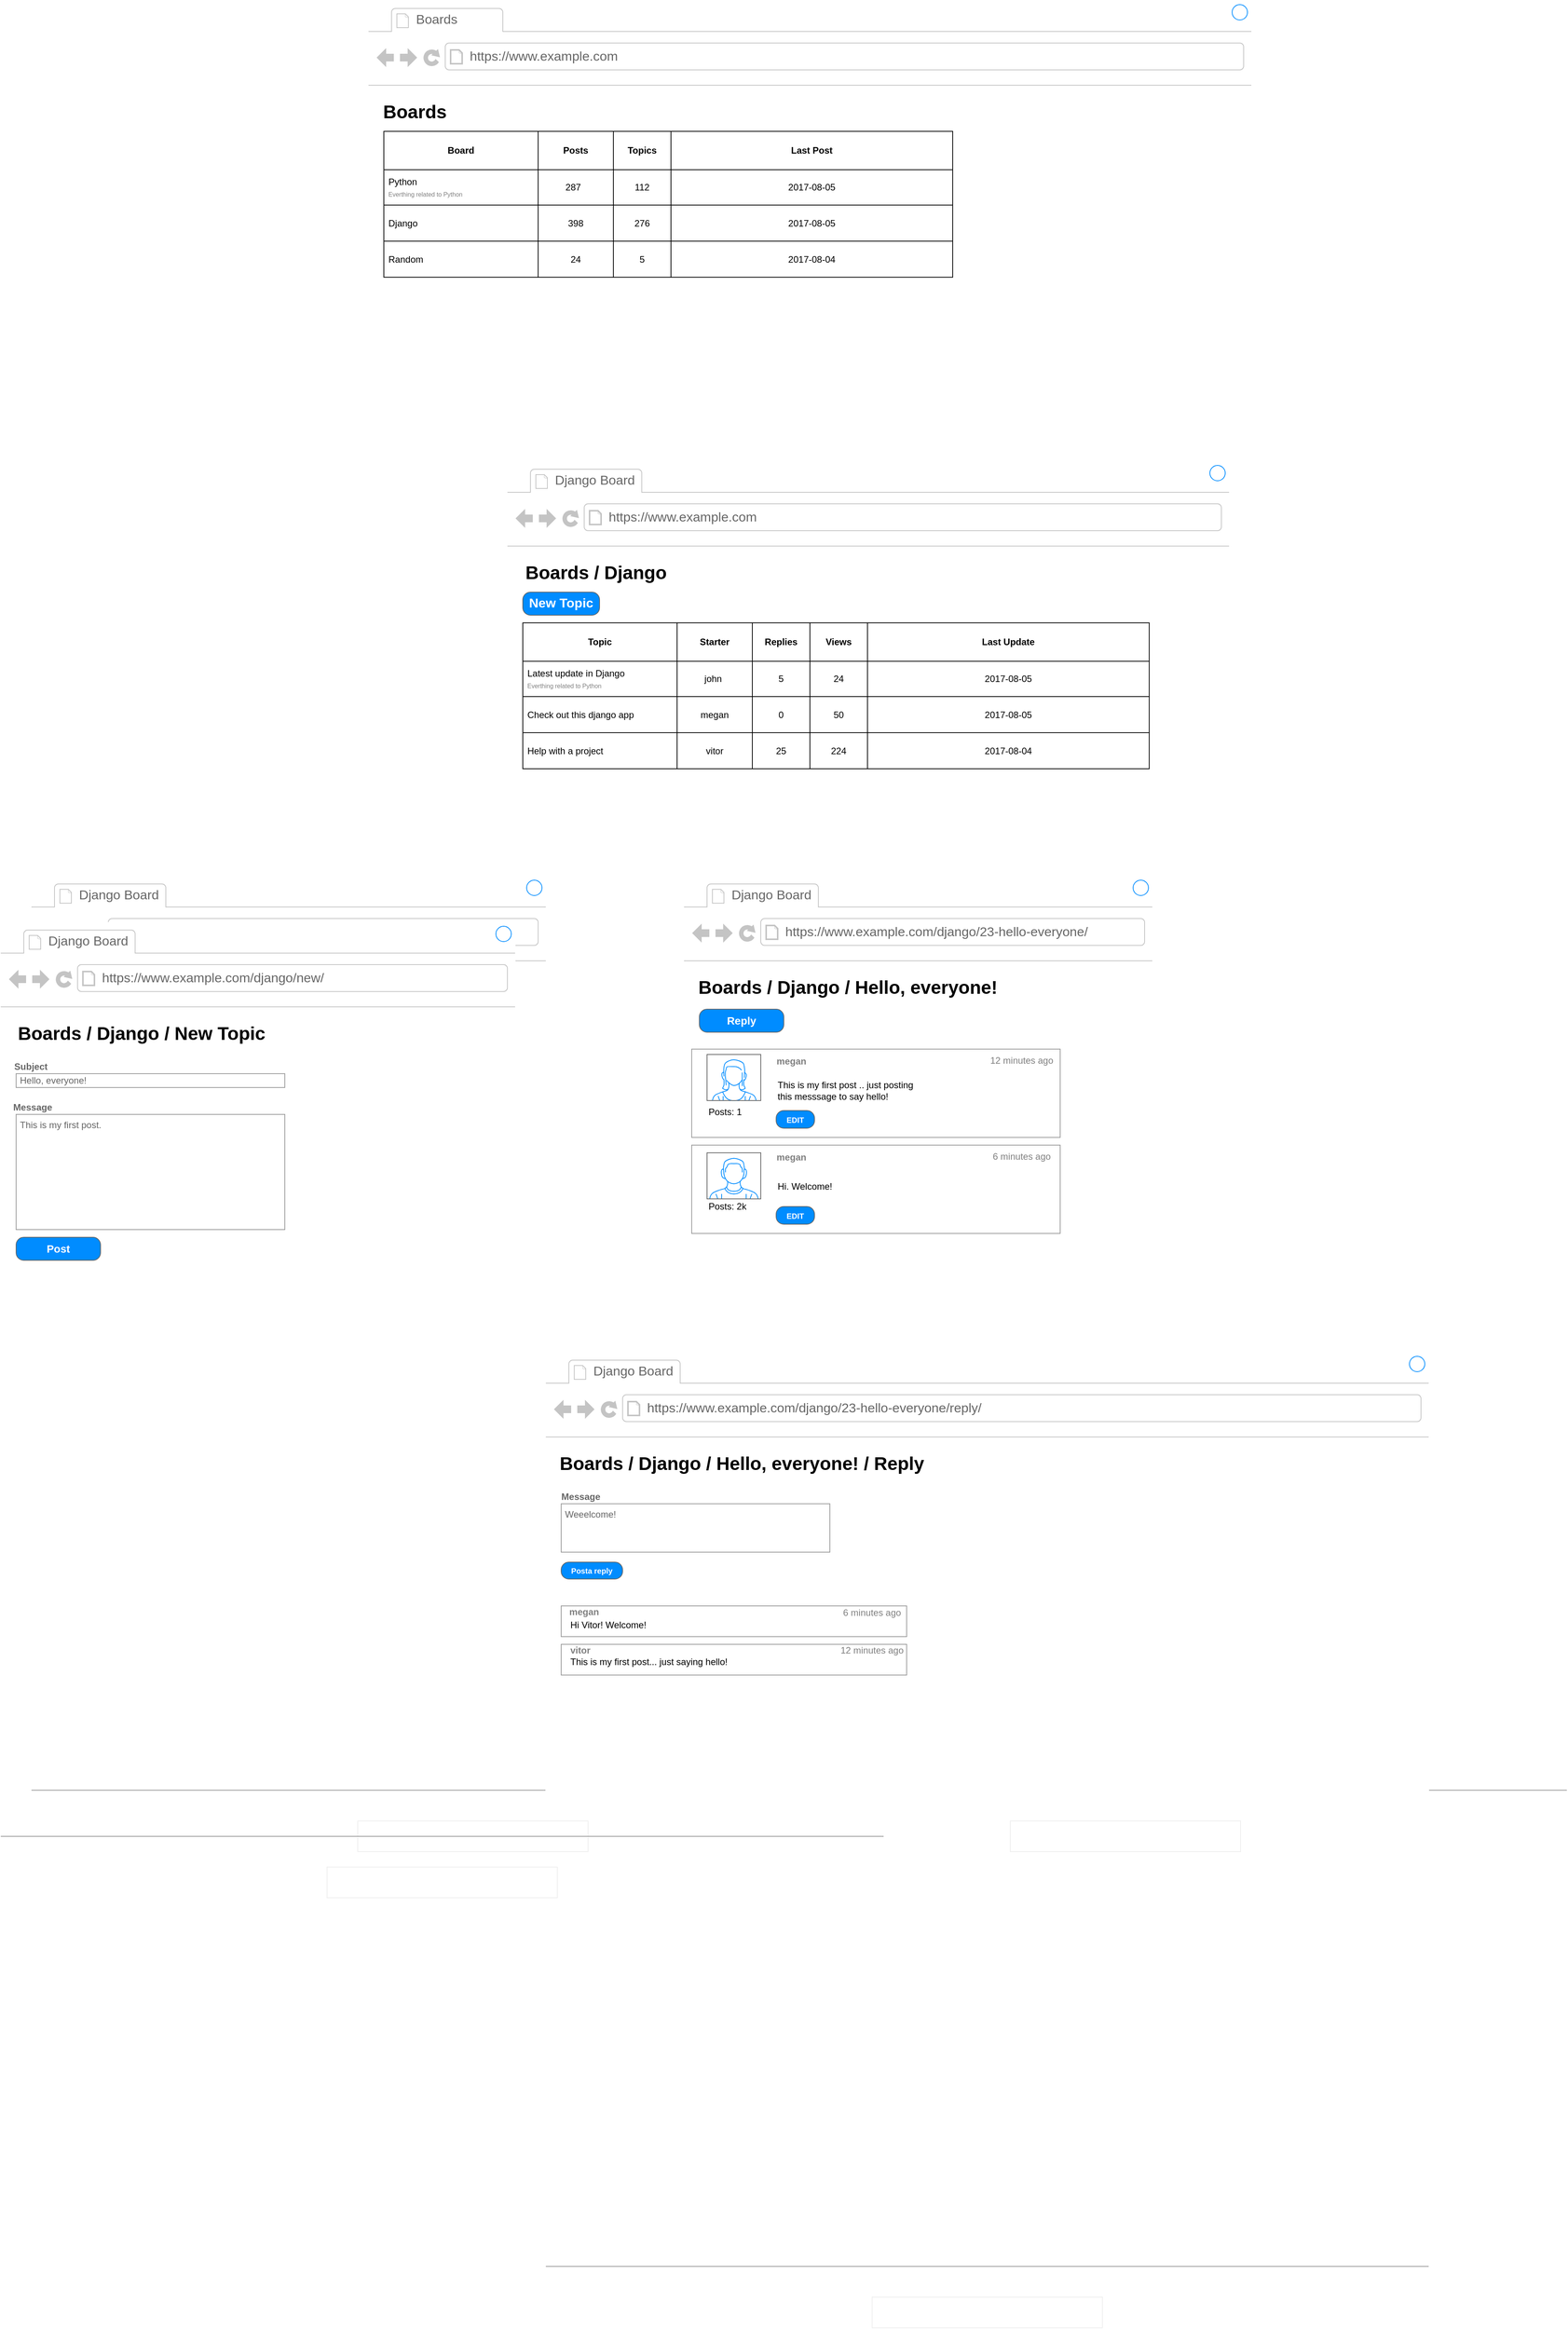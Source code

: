 <mxfile version="22.1.17" type="github">
  <diagram id="piDafpqhtRUU5qUU-vj8" name="Page-1">
    <mxGraphModel dx="1472" dy="533" grid="1" gridSize="10" guides="1" tooltips="1" connect="1" arrows="1" fold="1" page="1" pageScale="1" pageWidth="827" pageHeight="1169" math="0" shadow="0">
      <root>
        <mxCell id="0" />
        <mxCell id="1" parent="0" />
        <mxCell id="8962rQQDY3VNNf6We3Pp-1" value="" style="strokeWidth=1;shadow=0;dashed=0;align=center;html=1;shape=mxgraph.mockup.containers.browserWindow;rSize=0;strokeColor2=#008cff;strokeColor3=#c4c4c4;mainText=,;recursiveResize=0;strokeColor=#FFFFFF;fontColor=#FFFFFF;" parent="1" vertex="1">
          <mxGeometry x="-161" y="820" width="1150" height="490" as="geometry" />
        </mxCell>
        <mxCell id="8962rQQDY3VNNf6We3Pp-2" value="Boards" style="strokeWidth=1;shadow=0;dashed=0;align=center;html=1;shape=mxgraph.mockup.containers.anchor;fontSize=17;fontColor=#666666;align=left;" parent="8962rQQDY3VNNf6We3Pp-1" vertex="1">
          <mxGeometry x="60" y="12" width="110" height="26" as="geometry" />
        </mxCell>
        <mxCell id="8962rQQDY3VNNf6We3Pp-3" value="https://www.example.com" style="strokeWidth=1;shadow=0;dashed=0;align=center;html=1;shape=mxgraph.mockup.containers.anchor;rSize=0;fontSize=17;fontColor=#666666;align=left;" parent="8962rQQDY3VNNf6We3Pp-1" vertex="1">
          <mxGeometry x="130" y="60" width="250" height="26" as="geometry" />
        </mxCell>
        <mxCell id="S-aHRPFoCMXhp_Hrwsch-256" value="" style="edgeStyle=orthogonalEdgeStyle;rounded=0;orthogonalLoop=1;jettySize=auto;html=1;" edge="1" parent="8962rQQDY3VNNf6We3Pp-1" target="8962rQQDY3VNNf6We3Pp-38">
          <mxGeometry relative="1" as="geometry">
            <mxPoint x="900" y="1250" as="sourcePoint" />
          </mxGeometry>
        </mxCell>
        <mxCell id="S-aHRPFoCMXhp_Hrwsch-1" value="Boards" style="text;strokeColor=none;fillColor=none;html=1;fontSize=24;fontStyle=1;verticalAlign=middle;align=center;" vertex="1" parent="8962rQQDY3VNNf6We3Pp-1">
          <mxGeometry x="20" y="140" width="80" height="10" as="geometry" />
        </mxCell>
        <mxCell id="S-aHRPFoCMXhp_Hrwsch-2" value="" style="childLayout=tableLayout;recursiveResize=0;shadow=0;fillColor=default;align=right;strokeColor=default;" vertex="1" parent="8962rQQDY3VNNf6We3Pp-1">
          <mxGeometry x="20" y="170" width="741" height="190" as="geometry" />
        </mxCell>
        <mxCell id="S-aHRPFoCMXhp_Hrwsch-3" value="" style="shape=tableRow;horizontal=0;startSize=0;swimlaneHead=0;swimlaneBody=0;top=0;left=0;bottom=0;right=0;dropTarget=0;collapsible=0;recursiveResize=0;expand=0;fontStyle=0;fillColor=none;strokeColor=inherit;" vertex="1" parent="S-aHRPFoCMXhp_Hrwsch-2">
          <mxGeometry width="741" height="50" as="geometry" />
        </mxCell>
        <mxCell id="S-aHRPFoCMXhp_Hrwsch-4" value="&lt;b&gt;Board&lt;/b&gt;" style="connectable=0;recursiveResize=0;strokeColor=inherit;fillColor=none;align=center;whiteSpace=wrap;html=1;" vertex="1" parent="S-aHRPFoCMXhp_Hrwsch-3">
          <mxGeometry width="201" height="50" as="geometry">
            <mxRectangle width="201" height="50" as="alternateBounds" />
          </mxGeometry>
        </mxCell>
        <mxCell id="S-aHRPFoCMXhp_Hrwsch-5" value="&lt;b&gt;Posts&lt;/b&gt;" style="connectable=0;recursiveResize=0;strokeColor=inherit;fillColor=none;align=center;whiteSpace=wrap;html=1;" vertex="1" parent="S-aHRPFoCMXhp_Hrwsch-3">
          <mxGeometry x="201" width="98" height="50" as="geometry">
            <mxRectangle width="98" height="50" as="alternateBounds" />
          </mxGeometry>
        </mxCell>
        <mxCell id="S-aHRPFoCMXhp_Hrwsch-6" value="Topics" style="connectable=0;recursiveResize=0;strokeColor=inherit;fillColor=none;align=center;whiteSpace=wrap;html=1;fontStyle=1" vertex="1" parent="S-aHRPFoCMXhp_Hrwsch-3">
          <mxGeometry x="299" width="75" height="50" as="geometry">
            <mxRectangle width="75" height="50" as="alternateBounds" />
          </mxGeometry>
        </mxCell>
        <mxCell id="S-aHRPFoCMXhp_Hrwsch-15" value="Last Post" style="connectable=0;recursiveResize=0;strokeColor=inherit;fillColor=none;align=center;whiteSpace=wrap;html=1;fontStyle=1" vertex="1" parent="S-aHRPFoCMXhp_Hrwsch-3">
          <mxGeometry x="374" width="367" height="50" as="geometry">
            <mxRectangle width="367" height="50" as="alternateBounds" />
          </mxGeometry>
        </mxCell>
        <mxCell id="S-aHRPFoCMXhp_Hrwsch-7" style="shape=tableRow;horizontal=0;startSize=0;swimlaneHead=0;swimlaneBody=0;top=0;left=0;bottom=0;right=0;dropTarget=0;collapsible=0;recursiveResize=0;expand=0;fontStyle=0;fillColor=none;strokeColor=inherit;" vertex="1" parent="S-aHRPFoCMXhp_Hrwsch-2">
          <mxGeometry y="50" width="741" height="46" as="geometry" />
        </mxCell>
        <mxCell id="S-aHRPFoCMXhp_Hrwsch-8" value="Python&lt;br&gt;&lt;font color=&quot;#808080&quot; style=&quot;font-size: 8px;&quot;&gt;Everthing related to Python&lt;/font&gt;" style="connectable=0;recursiveResize=0;strokeColor=inherit;fillColor=none;align=left;whiteSpace=wrap;html=1;spacingLeft=4;" vertex="1" parent="S-aHRPFoCMXhp_Hrwsch-7">
          <mxGeometry width="201" height="46" as="geometry">
            <mxRectangle width="201" height="46" as="alternateBounds" />
          </mxGeometry>
        </mxCell>
        <mxCell id="S-aHRPFoCMXhp_Hrwsch-9" value="287&lt;span style=&quot;white-space: pre;&quot;&gt;&#x9;&lt;/span&gt;" style="connectable=0;recursiveResize=0;strokeColor=inherit;fillColor=none;align=center;whiteSpace=wrap;html=1;" vertex="1" parent="S-aHRPFoCMXhp_Hrwsch-7">
          <mxGeometry x="201" width="98" height="46" as="geometry">
            <mxRectangle width="98" height="46" as="alternateBounds" />
          </mxGeometry>
        </mxCell>
        <mxCell id="S-aHRPFoCMXhp_Hrwsch-10" value="112" style="connectable=0;recursiveResize=0;strokeColor=inherit;fillColor=none;align=center;whiteSpace=wrap;html=1;" vertex="1" parent="S-aHRPFoCMXhp_Hrwsch-7">
          <mxGeometry x="299" width="75" height="46" as="geometry">
            <mxRectangle width="75" height="46" as="alternateBounds" />
          </mxGeometry>
        </mxCell>
        <mxCell id="S-aHRPFoCMXhp_Hrwsch-16" value="2017-08-05" style="connectable=0;recursiveResize=0;strokeColor=inherit;fillColor=none;align=center;whiteSpace=wrap;html=1;" vertex="1" parent="S-aHRPFoCMXhp_Hrwsch-7">
          <mxGeometry x="374" width="367" height="46" as="geometry">
            <mxRectangle width="367" height="46" as="alternateBounds" />
          </mxGeometry>
        </mxCell>
        <mxCell id="S-aHRPFoCMXhp_Hrwsch-11" style="shape=tableRow;horizontal=0;startSize=0;swimlaneHead=0;swimlaneBody=0;top=0;left=0;bottom=0;right=0;dropTarget=0;collapsible=0;recursiveResize=0;expand=0;fontStyle=0;fillColor=none;strokeColor=inherit;" vertex="1" parent="S-aHRPFoCMXhp_Hrwsch-2">
          <mxGeometry y="96" width="741" height="47" as="geometry" />
        </mxCell>
        <mxCell id="S-aHRPFoCMXhp_Hrwsch-12" value="Django" style="connectable=0;recursiveResize=0;strokeColor=inherit;fillColor=none;align=left;whiteSpace=wrap;html=1;spacingLeft=4;" vertex="1" parent="S-aHRPFoCMXhp_Hrwsch-11">
          <mxGeometry width="201" height="47" as="geometry">
            <mxRectangle width="201" height="47" as="alternateBounds" />
          </mxGeometry>
        </mxCell>
        <mxCell id="S-aHRPFoCMXhp_Hrwsch-13" value="398&lt;br&gt;" style="connectable=0;recursiveResize=0;strokeColor=inherit;fillColor=none;align=center;whiteSpace=wrap;html=1;" vertex="1" parent="S-aHRPFoCMXhp_Hrwsch-11">
          <mxGeometry x="201" width="98" height="47" as="geometry">
            <mxRectangle width="98" height="47" as="alternateBounds" />
          </mxGeometry>
        </mxCell>
        <mxCell id="S-aHRPFoCMXhp_Hrwsch-14" value="276" style="connectable=0;recursiveResize=0;strokeColor=inherit;fillColor=none;align=center;whiteSpace=wrap;html=1;" vertex="1" parent="S-aHRPFoCMXhp_Hrwsch-11">
          <mxGeometry x="299" width="75" height="47" as="geometry">
            <mxRectangle width="75" height="47" as="alternateBounds" />
          </mxGeometry>
        </mxCell>
        <mxCell id="S-aHRPFoCMXhp_Hrwsch-17" value="2017-08-05" style="connectable=0;recursiveResize=0;strokeColor=inherit;fillColor=none;align=center;whiteSpace=wrap;html=1;" vertex="1" parent="S-aHRPFoCMXhp_Hrwsch-11">
          <mxGeometry x="374" width="367" height="47" as="geometry">
            <mxRectangle width="367" height="47" as="alternateBounds" />
          </mxGeometry>
        </mxCell>
        <mxCell id="S-aHRPFoCMXhp_Hrwsch-21" style="shape=tableRow;horizontal=0;startSize=0;swimlaneHead=0;swimlaneBody=0;top=0;left=0;bottom=0;right=0;dropTarget=0;collapsible=0;recursiveResize=0;expand=0;fontStyle=0;fillColor=none;strokeColor=inherit;" vertex="1" parent="S-aHRPFoCMXhp_Hrwsch-2">
          <mxGeometry y="143" width="741" height="47" as="geometry" />
        </mxCell>
        <mxCell id="S-aHRPFoCMXhp_Hrwsch-22" value="Random" style="connectable=0;recursiveResize=0;strokeColor=inherit;fillColor=none;align=left;whiteSpace=wrap;html=1;spacingLeft=4;" vertex="1" parent="S-aHRPFoCMXhp_Hrwsch-21">
          <mxGeometry width="201" height="47" as="geometry">
            <mxRectangle width="201" height="47" as="alternateBounds" />
          </mxGeometry>
        </mxCell>
        <mxCell id="S-aHRPFoCMXhp_Hrwsch-23" value="24" style="connectable=0;recursiveResize=0;strokeColor=inherit;fillColor=none;align=center;whiteSpace=wrap;html=1;" vertex="1" parent="S-aHRPFoCMXhp_Hrwsch-21">
          <mxGeometry x="201" width="98" height="47" as="geometry">
            <mxRectangle width="98" height="47" as="alternateBounds" />
          </mxGeometry>
        </mxCell>
        <mxCell id="S-aHRPFoCMXhp_Hrwsch-24" value="5" style="connectable=0;recursiveResize=0;strokeColor=inherit;fillColor=none;align=center;whiteSpace=wrap;html=1;" vertex="1" parent="S-aHRPFoCMXhp_Hrwsch-21">
          <mxGeometry x="299" width="75" height="47" as="geometry">
            <mxRectangle width="75" height="47" as="alternateBounds" />
          </mxGeometry>
        </mxCell>
        <mxCell id="S-aHRPFoCMXhp_Hrwsch-26" value="2017-08-04" style="connectable=0;recursiveResize=0;strokeColor=inherit;fillColor=none;align=center;whiteSpace=wrap;html=1;" vertex="1" parent="S-aHRPFoCMXhp_Hrwsch-21">
          <mxGeometry x="374" width="367" height="47" as="geometry">
            <mxRectangle width="367" height="47" as="alternateBounds" />
          </mxGeometry>
        </mxCell>
        <mxCell id="S-aHRPFoCMXhp_Hrwsch-30" value="" style="strokeWidth=1;shadow=0;dashed=0;align=center;html=1;shape=mxgraph.mockup.containers.browserWindow;rSize=0;strokeColor2=#008cff;strokeColor3=#c4c4c4;mainText=,;recursiveResize=0;strokeColor=#FFFFFF;fontColor=#FFFFFF;" vertex="1" parent="1">
          <mxGeometry x="20" y="1420" width="940" height="480" as="geometry" />
        </mxCell>
        <mxCell id="S-aHRPFoCMXhp_Hrwsch-31" value="Django Board" style="strokeWidth=1;shadow=0;dashed=0;align=center;html=1;shape=mxgraph.mockup.containers.anchor;fontSize=17;fontColor=#666666;align=left;" vertex="1" parent="S-aHRPFoCMXhp_Hrwsch-30">
          <mxGeometry x="60" y="12" width="110" height="26" as="geometry" />
        </mxCell>
        <mxCell id="S-aHRPFoCMXhp_Hrwsch-32" value="https://www.example.com" style="strokeWidth=1;shadow=0;dashed=0;align=center;html=1;shape=mxgraph.mockup.containers.anchor;rSize=0;fontSize=17;fontColor=#666666;align=left;" vertex="1" parent="S-aHRPFoCMXhp_Hrwsch-30">
          <mxGeometry x="130" y="60" width="250" height="26" as="geometry" />
        </mxCell>
        <mxCell id="S-aHRPFoCMXhp_Hrwsch-47" value="" style="shape=rect;fillColor=#ffffff;strokeColor=#eeeeee;shadow=0;fontSize=13;fontColor=#0066CC;" vertex="1" parent="S-aHRPFoCMXhp_Hrwsch-30">
          <mxGeometry x="425" y="1230" width="300" height="40" as="geometry" />
        </mxCell>
        <mxCell id="S-aHRPFoCMXhp_Hrwsch-55" value="Boards / Django" style="text;strokeColor=none;fillColor=none;html=1;fontSize=24;fontStyle=1;verticalAlign=middle;align=center;" vertex="1" parent="S-aHRPFoCMXhp_Hrwsch-30">
          <mxGeometry x="75" y="140" width="80" height="10" as="geometry" />
        </mxCell>
        <mxCell id="S-aHRPFoCMXhp_Hrwsch-56" value="" style="childLayout=tableLayout;recursiveResize=0;shadow=0;fillColor=default;align=right;strokeColor=default;" vertex="1" parent="S-aHRPFoCMXhp_Hrwsch-30">
          <mxGeometry x="20" y="210" width="816" height="190" as="geometry" />
        </mxCell>
        <mxCell id="S-aHRPFoCMXhp_Hrwsch-57" value="" style="shape=tableRow;horizontal=0;startSize=0;swimlaneHead=0;swimlaneBody=0;top=0;left=0;bottom=0;right=0;dropTarget=0;collapsible=0;recursiveResize=0;expand=0;fontStyle=0;fillColor=none;strokeColor=inherit;" vertex="1" parent="S-aHRPFoCMXhp_Hrwsch-56">
          <mxGeometry width="816" height="50" as="geometry" />
        </mxCell>
        <mxCell id="S-aHRPFoCMXhp_Hrwsch-58" value="&lt;b&gt;Topic&lt;br&gt;&lt;/b&gt;" style="connectable=0;recursiveResize=0;strokeColor=inherit;fillColor=none;align=center;whiteSpace=wrap;html=1;" vertex="1" parent="S-aHRPFoCMXhp_Hrwsch-57">
          <mxGeometry width="201" height="50" as="geometry">
            <mxRectangle width="201" height="50" as="alternateBounds" />
          </mxGeometry>
        </mxCell>
        <mxCell id="S-aHRPFoCMXhp_Hrwsch-59" value="&lt;b&gt;Starter&lt;/b&gt;" style="connectable=0;recursiveResize=0;strokeColor=inherit;fillColor=none;align=center;whiteSpace=wrap;html=1;" vertex="1" parent="S-aHRPFoCMXhp_Hrwsch-57">
          <mxGeometry x="201" width="98" height="50" as="geometry">
            <mxRectangle width="98" height="50" as="alternateBounds" />
          </mxGeometry>
        </mxCell>
        <mxCell id="S-aHRPFoCMXhp_Hrwsch-60" value="Replies" style="connectable=0;recursiveResize=0;strokeColor=inherit;fillColor=none;align=center;whiteSpace=wrap;html=1;fontStyle=1" vertex="1" parent="S-aHRPFoCMXhp_Hrwsch-57">
          <mxGeometry x="299" width="75" height="50" as="geometry">
            <mxRectangle width="75" height="50" as="alternateBounds" />
          </mxGeometry>
        </mxCell>
        <mxCell id="S-aHRPFoCMXhp_Hrwsch-87" value="Views" style="connectable=0;recursiveResize=0;strokeColor=inherit;fillColor=none;align=center;whiteSpace=wrap;html=1;fontStyle=1" vertex="1" parent="S-aHRPFoCMXhp_Hrwsch-57">
          <mxGeometry x="374" width="75" height="50" as="geometry">
            <mxRectangle width="75" height="50" as="alternateBounds" />
          </mxGeometry>
        </mxCell>
        <mxCell id="S-aHRPFoCMXhp_Hrwsch-61" value="Last Update" style="connectable=0;recursiveResize=0;strokeColor=inherit;fillColor=none;align=center;whiteSpace=wrap;html=1;fontStyle=1" vertex="1" parent="S-aHRPFoCMXhp_Hrwsch-57">
          <mxGeometry x="449" width="367" height="50" as="geometry">
            <mxRectangle width="367" height="50" as="alternateBounds" />
          </mxGeometry>
        </mxCell>
        <mxCell id="S-aHRPFoCMXhp_Hrwsch-62" style="shape=tableRow;horizontal=0;startSize=0;swimlaneHead=0;swimlaneBody=0;top=0;left=0;bottom=0;right=0;dropTarget=0;collapsible=0;recursiveResize=0;expand=0;fontStyle=0;fillColor=none;strokeColor=inherit;" vertex="1" parent="S-aHRPFoCMXhp_Hrwsch-56">
          <mxGeometry y="50" width="816" height="46" as="geometry" />
        </mxCell>
        <mxCell id="S-aHRPFoCMXhp_Hrwsch-63" value="Latest update in Django&lt;br&gt;&lt;font color=&quot;#808080&quot; style=&quot;font-size: 8px;&quot;&gt;Everthing related to Python&lt;/font&gt;" style="connectable=0;recursiveResize=0;strokeColor=inherit;fillColor=none;align=left;whiteSpace=wrap;html=1;spacingLeft=4;" vertex="1" parent="S-aHRPFoCMXhp_Hrwsch-62">
          <mxGeometry width="201" height="46" as="geometry">
            <mxRectangle width="201" height="46" as="alternateBounds" />
          </mxGeometry>
        </mxCell>
        <mxCell id="S-aHRPFoCMXhp_Hrwsch-64" value="john&lt;span style=&quot;white-space: pre;&quot;&gt;&#x9;&lt;/span&gt;" style="connectable=0;recursiveResize=0;strokeColor=inherit;fillColor=none;align=center;whiteSpace=wrap;html=1;" vertex="1" parent="S-aHRPFoCMXhp_Hrwsch-62">
          <mxGeometry x="201" width="98" height="46" as="geometry">
            <mxRectangle width="98" height="46" as="alternateBounds" />
          </mxGeometry>
        </mxCell>
        <mxCell id="S-aHRPFoCMXhp_Hrwsch-65" value="5" style="connectable=0;recursiveResize=0;strokeColor=inherit;fillColor=none;align=center;whiteSpace=wrap;html=1;" vertex="1" parent="S-aHRPFoCMXhp_Hrwsch-62">
          <mxGeometry x="299" width="75" height="46" as="geometry">
            <mxRectangle width="75" height="46" as="alternateBounds" />
          </mxGeometry>
        </mxCell>
        <mxCell id="S-aHRPFoCMXhp_Hrwsch-88" value="24" style="connectable=0;recursiveResize=0;strokeColor=inherit;fillColor=none;align=center;whiteSpace=wrap;html=1;" vertex="1" parent="S-aHRPFoCMXhp_Hrwsch-62">
          <mxGeometry x="374" width="75" height="46" as="geometry">
            <mxRectangle width="75" height="46" as="alternateBounds" />
          </mxGeometry>
        </mxCell>
        <mxCell id="S-aHRPFoCMXhp_Hrwsch-66" value="2017-08-05" style="connectable=0;recursiveResize=0;strokeColor=inherit;fillColor=none;align=center;whiteSpace=wrap;html=1;" vertex="1" parent="S-aHRPFoCMXhp_Hrwsch-62">
          <mxGeometry x="449" width="367" height="46" as="geometry">
            <mxRectangle width="367" height="46" as="alternateBounds" />
          </mxGeometry>
        </mxCell>
        <mxCell id="S-aHRPFoCMXhp_Hrwsch-67" style="shape=tableRow;horizontal=0;startSize=0;swimlaneHead=0;swimlaneBody=0;top=0;left=0;bottom=0;right=0;dropTarget=0;collapsible=0;recursiveResize=0;expand=0;fontStyle=0;fillColor=none;strokeColor=inherit;" vertex="1" parent="S-aHRPFoCMXhp_Hrwsch-56">
          <mxGeometry y="96" width="816" height="47" as="geometry" />
        </mxCell>
        <mxCell id="S-aHRPFoCMXhp_Hrwsch-68" value="Check out this django app" style="connectable=0;recursiveResize=0;strokeColor=inherit;fillColor=none;align=left;whiteSpace=wrap;html=1;spacingLeft=4;" vertex="1" parent="S-aHRPFoCMXhp_Hrwsch-67">
          <mxGeometry width="201" height="47" as="geometry">
            <mxRectangle width="201" height="47" as="alternateBounds" />
          </mxGeometry>
        </mxCell>
        <mxCell id="S-aHRPFoCMXhp_Hrwsch-69" value="megan" style="connectable=0;recursiveResize=0;strokeColor=inherit;fillColor=none;align=center;whiteSpace=wrap;html=1;" vertex="1" parent="S-aHRPFoCMXhp_Hrwsch-67">
          <mxGeometry x="201" width="98" height="47" as="geometry">
            <mxRectangle width="98" height="47" as="alternateBounds" />
          </mxGeometry>
        </mxCell>
        <mxCell id="S-aHRPFoCMXhp_Hrwsch-70" value="0" style="connectable=0;recursiveResize=0;strokeColor=inherit;fillColor=none;align=center;whiteSpace=wrap;html=1;" vertex="1" parent="S-aHRPFoCMXhp_Hrwsch-67">
          <mxGeometry x="299" width="75" height="47" as="geometry">
            <mxRectangle width="75" height="47" as="alternateBounds" />
          </mxGeometry>
        </mxCell>
        <mxCell id="S-aHRPFoCMXhp_Hrwsch-89" value="50" style="connectable=0;recursiveResize=0;strokeColor=inherit;fillColor=none;align=center;whiteSpace=wrap;html=1;" vertex="1" parent="S-aHRPFoCMXhp_Hrwsch-67">
          <mxGeometry x="374" width="75" height="47" as="geometry">
            <mxRectangle width="75" height="47" as="alternateBounds" />
          </mxGeometry>
        </mxCell>
        <mxCell id="S-aHRPFoCMXhp_Hrwsch-71" value="2017-08-05" style="connectable=0;recursiveResize=0;strokeColor=inherit;fillColor=none;align=center;whiteSpace=wrap;html=1;" vertex="1" parent="S-aHRPFoCMXhp_Hrwsch-67">
          <mxGeometry x="449" width="367" height="47" as="geometry">
            <mxRectangle width="367" height="47" as="alternateBounds" />
          </mxGeometry>
        </mxCell>
        <mxCell id="S-aHRPFoCMXhp_Hrwsch-72" style="shape=tableRow;horizontal=0;startSize=0;swimlaneHead=0;swimlaneBody=0;top=0;left=0;bottom=0;right=0;dropTarget=0;collapsible=0;recursiveResize=0;expand=0;fontStyle=0;fillColor=none;strokeColor=inherit;" vertex="1" parent="S-aHRPFoCMXhp_Hrwsch-56">
          <mxGeometry y="143" width="816" height="47" as="geometry" />
        </mxCell>
        <mxCell id="S-aHRPFoCMXhp_Hrwsch-73" value="Help with a project" style="connectable=0;recursiveResize=0;strokeColor=inherit;fillColor=none;align=left;whiteSpace=wrap;html=1;spacingLeft=4;" vertex="1" parent="S-aHRPFoCMXhp_Hrwsch-72">
          <mxGeometry width="201" height="47" as="geometry">
            <mxRectangle width="201" height="47" as="alternateBounds" />
          </mxGeometry>
        </mxCell>
        <mxCell id="S-aHRPFoCMXhp_Hrwsch-74" value="vitor" style="connectable=0;recursiveResize=0;strokeColor=inherit;fillColor=none;align=center;whiteSpace=wrap;html=1;" vertex="1" parent="S-aHRPFoCMXhp_Hrwsch-72">
          <mxGeometry x="201" width="98" height="47" as="geometry">
            <mxRectangle width="98" height="47" as="alternateBounds" />
          </mxGeometry>
        </mxCell>
        <mxCell id="S-aHRPFoCMXhp_Hrwsch-75" value="25" style="connectable=0;recursiveResize=0;strokeColor=inherit;fillColor=none;align=center;whiteSpace=wrap;html=1;" vertex="1" parent="S-aHRPFoCMXhp_Hrwsch-72">
          <mxGeometry x="299" width="75" height="47" as="geometry">
            <mxRectangle width="75" height="47" as="alternateBounds" />
          </mxGeometry>
        </mxCell>
        <mxCell id="S-aHRPFoCMXhp_Hrwsch-90" value="224" style="connectable=0;recursiveResize=0;strokeColor=inherit;fillColor=none;align=center;whiteSpace=wrap;html=1;" vertex="1" parent="S-aHRPFoCMXhp_Hrwsch-72">
          <mxGeometry x="374" width="75" height="47" as="geometry">
            <mxRectangle width="75" height="47" as="alternateBounds" />
          </mxGeometry>
        </mxCell>
        <mxCell id="S-aHRPFoCMXhp_Hrwsch-76" value="2017-08-04" style="connectable=0;recursiveResize=0;strokeColor=inherit;fillColor=none;align=center;whiteSpace=wrap;html=1;" vertex="1" parent="S-aHRPFoCMXhp_Hrwsch-72">
          <mxGeometry x="449" width="367" height="47" as="geometry">
            <mxRectangle width="367" height="47" as="alternateBounds" />
          </mxGeometry>
        </mxCell>
        <mxCell id="S-aHRPFoCMXhp_Hrwsch-82" value="New Topic" style="strokeWidth=1;shadow=0;dashed=0;align=center;html=1;shape=mxgraph.mockup.buttons.button;strokeColor=#666666;fontColor=#ffffff;mainText=;buttonStyle=round;fontSize=17;fontStyle=1;fillColor=#008cff;whiteSpace=wrap;" vertex="1" parent="S-aHRPFoCMXhp_Hrwsch-30">
          <mxGeometry x="20" y="170" width="100" height="30" as="geometry" />
        </mxCell>
        <mxCell id="S-aHRPFoCMXhp_Hrwsch-192" value="" style="strokeWidth=1;shadow=0;dashed=0;align=center;html=1;shape=mxgraph.mockup.containers.browserWindow;rSize=0;strokeColor2=#008cff;strokeColor3=#c4c4c4;mainText=,;recursiveResize=0;strokeColor=#FFFFFF;fontColor=#FFFFFF;" vertex="1" parent="1">
          <mxGeometry x="-600" y="1960" width="670" height="520" as="geometry" />
        </mxCell>
        <mxCell id="S-aHRPFoCMXhp_Hrwsch-193" value="Django Board" style="strokeWidth=1;shadow=0;dashed=0;align=center;html=1;shape=mxgraph.mockup.containers.anchor;fontSize=17;fontColor=#666666;align=left;" vertex="1" parent="S-aHRPFoCMXhp_Hrwsch-192">
          <mxGeometry x="60" y="12" width="110" height="26" as="geometry" />
        </mxCell>
        <mxCell id="S-aHRPFoCMXhp_Hrwsch-194" value="https://www.example.com" style="strokeWidth=1;shadow=0;dashed=0;align=center;html=1;shape=mxgraph.mockup.containers.anchor;rSize=0;fontSize=17;fontColor=#666666;align=left;" vertex="1" parent="S-aHRPFoCMXhp_Hrwsch-192">
          <mxGeometry x="130" y="60" width="250" height="26" as="geometry" />
        </mxCell>
        <mxCell id="S-aHRPFoCMXhp_Hrwsch-195" value="" style="verticalLabelPosition=bottom;shadow=0;dashed=0;align=center;html=1;verticalAlign=top;strokeWidth=1;shape=mxgraph.mockup.markup.line;strokeColor=#999999;fillColor=#008CFF;fontSize=13;fontColor=#0066CC;" vertex="1" parent="S-aHRPFoCMXhp_Hrwsch-192">
          <mxGeometry y="1180" width="1150" height="20" as="geometry" />
        </mxCell>
        <mxCell id="S-aHRPFoCMXhp_Hrwsch-196" value="" style="shape=rect;fillColor=#ffffff;strokeColor=#eeeeee;shadow=0;fontSize=13;fontColor=#0066CC;" vertex="1" parent="S-aHRPFoCMXhp_Hrwsch-192">
          <mxGeometry x="425" y="1230" width="300" height="40" as="geometry" />
        </mxCell>
        <mxCell id="S-aHRPFoCMXhp_Hrwsch-197" value="Boards / Django / New Topic" style="text;strokeColor=none;fillColor=none;html=1;fontSize=24;fontStyle=1;verticalAlign=middle;align=center;" vertex="1" parent="S-aHRPFoCMXhp_Hrwsch-192">
          <mxGeometry x="30" y="140" width="305" height="10" as="geometry" />
        </mxCell>
        <mxCell id="S-aHRPFoCMXhp_Hrwsch-198" value="&lt;b&gt;Subject&lt;/b&gt;" style="strokeWidth=1;shadow=0;dashed=0;align=center;html=1;shape=mxgraph.mockup.forms.anchor;align=right;spacingRight=0;fontColor=#666666;spacing=0;" vertex="1" parent="S-aHRPFoCMXhp_Hrwsch-192">
          <mxGeometry x="10" y="179" width="50" height="18" as="geometry" />
        </mxCell>
        <mxCell id="S-aHRPFoCMXhp_Hrwsch-199" value="Hello, everyone!" style="strokeWidth=1;shadow=0;dashed=0;align=center;html=1;shape=mxgraph.mockup.forms.rrect;fillColor=#ffffff;rSize=0;fontColor=#666666;align=left;spacingLeft=3;strokeColor=#999999;" vertex="1" parent="S-aHRPFoCMXhp_Hrwsch-192">
          <mxGeometry x="20" y="197" width="350" height="18" as="geometry" />
        </mxCell>
        <mxCell id="S-aHRPFoCMXhp_Hrwsch-200" value="&lt;b&gt;Message&lt;/b&gt;" style="strokeWidth=1;shadow=0;dashed=0;align=center;html=1;shape=mxgraph.mockup.forms.anchor;align=right;spacingRight=2;fontColor=#666666;" vertex="1" parent="S-aHRPFoCMXhp_Hrwsch-192">
          <mxGeometry x="20" y="232" width="50" height="18" as="geometry" />
        </mxCell>
        <mxCell id="S-aHRPFoCMXhp_Hrwsch-201" value="This is my first post." style="strokeWidth=1;shadow=0;dashed=0;align=center;html=1;shape=mxgraph.mockup.forms.rrect;fillColor=default;rSize=0;fontColor=#666666;align=left;spacingLeft=3;strokeColor=#999999;verticalAlign=top;perimeterSpacing=4;gradientColor=none;" vertex="1" parent="S-aHRPFoCMXhp_Hrwsch-192">
          <mxGeometry x="20" y="250" width="350" height="150" as="geometry" />
        </mxCell>
        <mxCell id="S-aHRPFoCMXhp_Hrwsch-202" value="Post" style="strokeWidth=1;shadow=0;dashed=0;align=center;html=1;shape=mxgraph.mockup.buttons.button;strokeColor=#666666;fontColor=#ffffff;mainText=;buttonStyle=round;fontSize=14;fontStyle=1;fillColor=#008cff;whiteSpace=wrap;" vertex="1" parent="S-aHRPFoCMXhp_Hrwsch-192">
          <mxGeometry x="20" y="410" width="110" height="30" as="geometry" />
        </mxCell>
        <mxCell id="S-aHRPFoCMXhp_Hrwsch-203" value="" style="strokeWidth=1;shadow=0;dashed=0;align=center;html=1;shape=mxgraph.mockup.containers.browserWindow;rSize=0;strokeColor2=#008cff;strokeColor3=#c4c4c4;mainText=,;recursiveResize=0;strokeColor=#FFFFFF;fontColor=#FFFFFF;" vertex="1" parent="S-aHRPFoCMXhp_Hrwsch-192">
          <mxGeometry x="-40" y="60" width="670" height="450" as="geometry" />
        </mxCell>
        <mxCell id="S-aHRPFoCMXhp_Hrwsch-204" value="Django Board" style="strokeWidth=1;shadow=0;dashed=0;align=center;html=1;shape=mxgraph.mockup.containers.anchor;fontSize=17;fontColor=#666666;align=left;" vertex="1" parent="S-aHRPFoCMXhp_Hrwsch-203">
          <mxGeometry x="60" y="12" width="110" height="26" as="geometry" />
        </mxCell>
        <mxCell id="S-aHRPFoCMXhp_Hrwsch-205" value="https://www.example.com/django/new/" style="strokeWidth=1;shadow=0;dashed=0;align=center;html=1;shape=mxgraph.mockup.containers.anchor;rSize=0;fontSize=17;fontColor=#666666;align=left;" vertex="1" parent="S-aHRPFoCMXhp_Hrwsch-203">
          <mxGeometry x="130" y="60" width="250" height="26" as="geometry" />
        </mxCell>
        <mxCell id="S-aHRPFoCMXhp_Hrwsch-206" value="" style="verticalLabelPosition=bottom;shadow=0;dashed=0;align=center;html=1;verticalAlign=top;strokeWidth=1;shape=mxgraph.mockup.markup.line;strokeColor=#999999;fillColor=#008CFF;fontSize=13;fontColor=#0066CC;" vertex="1" parent="S-aHRPFoCMXhp_Hrwsch-203">
          <mxGeometry y="1180" width="1150" height="20" as="geometry" />
        </mxCell>
        <mxCell id="S-aHRPFoCMXhp_Hrwsch-207" value="" style="shape=rect;fillColor=#ffffff;strokeColor=#eeeeee;shadow=0;fontSize=13;fontColor=#0066CC;" vertex="1" parent="S-aHRPFoCMXhp_Hrwsch-203">
          <mxGeometry x="425" y="1230" width="300" height="40" as="geometry" />
        </mxCell>
        <mxCell id="S-aHRPFoCMXhp_Hrwsch-208" value="Boards / Django / New Topic" style="text;strokeColor=none;fillColor=none;html=1;fontSize=24;fontStyle=1;verticalAlign=middle;align=center;" vertex="1" parent="S-aHRPFoCMXhp_Hrwsch-203">
          <mxGeometry x="30" y="140" width="305" height="10" as="geometry" />
        </mxCell>
        <mxCell id="S-aHRPFoCMXhp_Hrwsch-209" value="&lt;b&gt;Subject&lt;/b&gt;" style="strokeWidth=1;shadow=0;dashed=0;align=center;html=1;shape=mxgraph.mockup.forms.anchor;align=right;spacingRight=0;fontColor=#666666;spacing=0;" vertex="1" parent="S-aHRPFoCMXhp_Hrwsch-203">
          <mxGeometry x="10" y="179" width="50" height="18" as="geometry" />
        </mxCell>
        <mxCell id="S-aHRPFoCMXhp_Hrwsch-210" value="Hello, everyone!" style="strokeWidth=1;shadow=0;dashed=0;align=center;html=1;shape=mxgraph.mockup.forms.rrect;fillColor=#ffffff;rSize=0;fontColor=#666666;align=left;spacingLeft=3;strokeColor=#999999;" vertex="1" parent="S-aHRPFoCMXhp_Hrwsch-203">
          <mxGeometry x="20" y="197" width="350" height="18" as="geometry" />
        </mxCell>
        <mxCell id="S-aHRPFoCMXhp_Hrwsch-211" value="&lt;b&gt;Message&lt;/b&gt;" style="strokeWidth=1;shadow=0;dashed=0;align=center;html=1;shape=mxgraph.mockup.forms.anchor;align=right;spacingRight=2;fontColor=#666666;" vertex="1" parent="S-aHRPFoCMXhp_Hrwsch-203">
          <mxGeometry x="20" y="232" width="50" height="18" as="geometry" />
        </mxCell>
        <mxCell id="S-aHRPFoCMXhp_Hrwsch-212" value="This is my first post." style="strokeWidth=1;shadow=0;dashed=0;align=center;html=1;shape=mxgraph.mockup.forms.rrect;fillColor=default;rSize=0;fontColor=#666666;align=left;spacingLeft=3;strokeColor=#999999;verticalAlign=top;perimeterSpacing=4;gradientColor=none;" vertex="1" parent="S-aHRPFoCMXhp_Hrwsch-203">
          <mxGeometry x="20" y="250" width="350" height="150" as="geometry" />
        </mxCell>
        <mxCell id="S-aHRPFoCMXhp_Hrwsch-213" value="Post" style="strokeWidth=1;shadow=0;dashed=0;align=center;html=1;shape=mxgraph.mockup.buttons.button;strokeColor=#666666;fontColor=#ffffff;mainText=;buttonStyle=round;fontSize=14;fontStyle=1;fillColor=#008cff;whiteSpace=wrap;" vertex="1" parent="S-aHRPFoCMXhp_Hrwsch-203">
          <mxGeometry x="20" y="410" width="110" height="30" as="geometry" />
        </mxCell>
        <mxCell id="S-aHRPFoCMXhp_Hrwsch-214" value="" style="strokeWidth=1;shadow=0;dashed=0;align=center;html=1;shape=mxgraph.mockup.containers.browserWindow;rSize=0;strokeColor2=#008cff;strokeColor3=#c4c4c4;mainText=,;recursiveResize=0;strokeColor=#FFFFFF;fontColor=#FFFFFF;" vertex="1" parent="1">
          <mxGeometry x="250" y="1960" width="610" height="520" as="geometry" />
        </mxCell>
        <mxCell id="S-aHRPFoCMXhp_Hrwsch-215" value="Django Board" style="strokeWidth=1;shadow=0;dashed=0;align=center;html=1;shape=mxgraph.mockup.containers.anchor;fontSize=17;fontColor=#666666;align=left;" vertex="1" parent="S-aHRPFoCMXhp_Hrwsch-214">
          <mxGeometry x="60" y="12" width="110" height="26" as="geometry" />
        </mxCell>
        <mxCell id="S-aHRPFoCMXhp_Hrwsch-216" value="https://www.example.com/django/23-hello-everyone/" style="strokeWidth=1;shadow=0;dashed=0;align=center;html=1;shape=mxgraph.mockup.containers.anchor;rSize=0;fontSize=17;fontColor=#666666;align=left;" vertex="1" parent="S-aHRPFoCMXhp_Hrwsch-214">
          <mxGeometry x="130" y="60" width="250" height="26" as="geometry" />
        </mxCell>
        <mxCell id="S-aHRPFoCMXhp_Hrwsch-217" value="" style="verticalLabelPosition=bottom;shadow=0;dashed=0;align=center;html=1;verticalAlign=top;strokeWidth=1;shape=mxgraph.mockup.markup.line;strokeColor=#999999;fillColor=#008CFF;fontSize=13;fontColor=#0066CC;" vertex="1" parent="S-aHRPFoCMXhp_Hrwsch-214">
          <mxGeometry y="1180" width="1150" height="20" as="geometry" />
        </mxCell>
        <mxCell id="S-aHRPFoCMXhp_Hrwsch-218" value="" style="shape=rect;fillColor=#ffffff;strokeColor=#eeeeee;shadow=0;fontSize=13;fontColor=#0066CC;" vertex="1" parent="S-aHRPFoCMXhp_Hrwsch-214">
          <mxGeometry x="425" y="1230" width="300" height="40" as="geometry" />
        </mxCell>
        <mxCell id="S-aHRPFoCMXhp_Hrwsch-219" value="Boards / Django / Hello, everyone!" style="text;strokeColor=none;fillColor=none;html=1;fontSize=24;fontStyle=1;verticalAlign=middle;align=center;" vertex="1" parent="S-aHRPFoCMXhp_Hrwsch-214">
          <mxGeometry x="60" y="140" width="305" height="10" as="geometry" />
        </mxCell>
        <mxCell id="S-aHRPFoCMXhp_Hrwsch-222" value="" style="strokeWidth=1;shadow=0;dashed=0;align=center;html=1;shape=mxgraph.mockup.forms.anchor;align=right;spacingRight=2;fontColor=#666666;" vertex="1" parent="S-aHRPFoCMXhp_Hrwsch-214">
          <mxGeometry x="20" y="232" width="50" height="18" as="geometry" />
        </mxCell>
        <mxCell id="S-aHRPFoCMXhp_Hrwsch-223" value="&lt;span style=&quot;white-space: pre;&quot;&gt;&#x9;&lt;/span&gt;&lt;span style=&quot;white-space: pre;&quot;&gt;&#x9;&lt;/span&gt;&lt;span style=&quot;white-space: pre;&quot;&gt;&#x9;&lt;/span&gt;&lt;span style=&quot;white-space: pre;&quot;&gt;&#x9;&lt;/span&gt;" style="strokeWidth=1;shadow=0;dashed=0;align=center;html=1;shape=mxgraph.mockup.forms.rrect;fillColor=default;rSize=0;fontColor=#666666;align=left;spacingLeft=3;strokeColor=#999999;verticalAlign=top;perimeterSpacing=4;gradientColor=none;" vertex="1" parent="S-aHRPFoCMXhp_Hrwsch-214">
          <mxGeometry x="10" y="225" width="480" height="115" as="geometry" />
        </mxCell>
        <mxCell id="S-aHRPFoCMXhp_Hrwsch-224" value="Reply" style="strokeWidth=1;shadow=0;dashed=0;align=center;html=1;shape=mxgraph.mockup.buttons.button;strokeColor=#666666;fontColor=#ffffff;mainText=;buttonStyle=round;fontSize=14;fontStyle=1;fillColor=#008cff;whiteSpace=wrap;" vertex="1" parent="S-aHRPFoCMXhp_Hrwsch-214">
          <mxGeometry x="20" y="173" width="110" height="30" as="geometry" />
        </mxCell>
        <mxCell id="S-aHRPFoCMXhp_Hrwsch-227" value="" style="verticalLabelPosition=bottom;shadow=0;dashed=0;align=center;html=1;verticalAlign=top;strokeWidth=1;shape=mxgraph.mockup.containers.userFemale;strokeColor=#666666;strokeColor2=#008cff;" vertex="1" parent="S-aHRPFoCMXhp_Hrwsch-214">
          <mxGeometry x="30" y="232" width="70" height="60" as="geometry" />
        </mxCell>
        <mxCell id="S-aHRPFoCMXhp_Hrwsch-236" value="megan" style="text;strokeColor=none;align=center;fillColor=none;html=1;verticalAlign=middle;whiteSpace=wrap;rounded=0;fontColor=#808080;fontStyle=1" vertex="1" parent="S-aHRPFoCMXhp_Hrwsch-214">
          <mxGeometry x="120" y="226" width="40" height="30" as="geometry" />
        </mxCell>
        <mxCell id="S-aHRPFoCMXhp_Hrwsch-237" value="This is my first post .. just posting this messsage to say hello!" style="text;strokeColor=none;align=left;fillColor=none;html=1;verticalAlign=middle;whiteSpace=wrap;rounded=0;fontColor=#000000;fontSize=12;" vertex="1" parent="S-aHRPFoCMXhp_Hrwsch-214">
          <mxGeometry x="120" y="255" width="190" height="47" as="geometry" />
        </mxCell>
        <mxCell id="S-aHRPFoCMXhp_Hrwsch-241" value="Posts: 1&lt;br&gt;" style="text;strokeColor=none;align=left;fillColor=none;html=1;verticalAlign=middle;whiteSpace=wrap;rounded=0;fontColor=#000000;fontSize=12;" vertex="1" parent="S-aHRPFoCMXhp_Hrwsch-214">
          <mxGeometry x="30" y="297" width="50" height="19" as="geometry" />
        </mxCell>
        <mxCell id="S-aHRPFoCMXhp_Hrwsch-243" value="EDIT" style="strokeWidth=1;shadow=0;dashed=0;align=center;html=1;shape=mxgraph.mockup.buttons.button;strokeColor=#666666;fontColor=#ffffff;mainText=;buttonStyle=round;fontSize=10;fontStyle=1;fillColor=#008cff;whiteSpace=wrap;" vertex="1" parent="S-aHRPFoCMXhp_Hrwsch-214">
          <mxGeometry x="120" y="305" width="50" height="23" as="geometry" />
        </mxCell>
        <mxCell id="S-aHRPFoCMXhp_Hrwsch-244" value="12 minutes ago" style="text;strokeColor=none;align=center;fillColor=none;html=1;verticalAlign=middle;whiteSpace=wrap;rounded=0;fontColor=#808080;" vertex="1" parent="S-aHRPFoCMXhp_Hrwsch-214">
          <mxGeometry x="390" y="225" width="100" height="30" as="geometry" />
        </mxCell>
        <mxCell id="S-aHRPFoCMXhp_Hrwsch-246" value="&lt;span style=&quot;white-space: pre;&quot;&gt;&#x9;&lt;/span&gt;&lt;span style=&quot;white-space: pre;&quot;&gt;&#x9;&lt;/span&gt;&lt;span style=&quot;white-space: pre;&quot;&gt;&#x9;&lt;/span&gt;&lt;span style=&quot;white-space: pre;&quot;&gt;&#x9;&lt;/span&gt;" style="strokeWidth=1;shadow=0;dashed=0;align=center;html=1;shape=mxgraph.mockup.forms.rrect;fillColor=default;rSize=0;fontColor=#666666;align=left;spacingLeft=3;strokeColor=#999999;verticalAlign=top;perimeterSpacing=4;gradientColor=none;" vertex="1" parent="S-aHRPFoCMXhp_Hrwsch-214">
          <mxGeometry x="10" y="350" width="480" height="115" as="geometry" />
        </mxCell>
        <mxCell id="S-aHRPFoCMXhp_Hrwsch-248" value="megan" style="text;strokeColor=none;align=center;fillColor=none;html=1;verticalAlign=middle;whiteSpace=wrap;rounded=0;fontColor=#808080;fontStyle=1" vertex="1" parent="S-aHRPFoCMXhp_Hrwsch-214">
          <mxGeometry x="120" y="351" width="40" height="30" as="geometry" />
        </mxCell>
        <mxCell id="S-aHRPFoCMXhp_Hrwsch-249" value="Hi. Welcome!" style="text;strokeColor=none;align=left;fillColor=none;html=1;verticalAlign=middle;whiteSpace=wrap;rounded=0;fontColor=#000000;fontSize=12;" vertex="1" parent="S-aHRPFoCMXhp_Hrwsch-214">
          <mxGeometry x="120" y="380" width="190" height="47" as="geometry" />
        </mxCell>
        <mxCell id="S-aHRPFoCMXhp_Hrwsch-250" value="Posts: 2k" style="text;strokeColor=none;align=left;fillColor=none;html=1;verticalAlign=middle;whiteSpace=wrap;rounded=0;fontColor=#000000;fontSize=12;" vertex="1" parent="S-aHRPFoCMXhp_Hrwsch-214">
          <mxGeometry x="30" y="420" width="60" height="19" as="geometry" />
        </mxCell>
        <mxCell id="S-aHRPFoCMXhp_Hrwsch-251" value="EDIT" style="strokeWidth=1;shadow=0;dashed=0;align=center;html=1;shape=mxgraph.mockup.buttons.button;strokeColor=#666666;fontColor=#ffffff;mainText=;buttonStyle=round;fontSize=10;fontStyle=1;fillColor=#008cff;whiteSpace=wrap;" vertex="1" parent="S-aHRPFoCMXhp_Hrwsch-214">
          <mxGeometry x="120" y="430" width="50" height="23" as="geometry" />
        </mxCell>
        <mxCell id="S-aHRPFoCMXhp_Hrwsch-252" value="6 minutes ago" style="text;strokeColor=none;align=center;fillColor=none;html=1;verticalAlign=middle;whiteSpace=wrap;rounded=0;fontColor=#808080;" vertex="1" parent="S-aHRPFoCMXhp_Hrwsch-214">
          <mxGeometry x="390" y="350" width="100" height="30" as="geometry" />
        </mxCell>
        <mxCell id="S-aHRPFoCMXhp_Hrwsch-254" value="" style="verticalLabelPosition=bottom;shadow=0;dashed=0;align=center;html=1;verticalAlign=top;strokeWidth=1;shape=mxgraph.mockup.containers.userMale;strokeColor=#666666;strokeColor2=#008cff;" vertex="1" parent="S-aHRPFoCMXhp_Hrwsch-214">
          <mxGeometry x="30" y="360" width="70" height="60" as="geometry" />
        </mxCell>
        <mxCell id="S-aHRPFoCMXhp_Hrwsch-270" value="" style="strokeWidth=1;shadow=0;dashed=0;align=center;html=1;shape=mxgraph.mockup.containers.browserWindow;rSize=0;strokeColor2=#008cff;strokeColor3=#c4c4c4;mainText=,;recursiveResize=0;strokeColor=#FFFFFF;fontColor=#FFFFFF;" vertex="1" parent="1">
          <mxGeometry x="70" y="2580" width="1150" height="580" as="geometry" />
        </mxCell>
        <mxCell id="S-aHRPFoCMXhp_Hrwsch-271" value="Django Board" style="strokeWidth=1;shadow=0;dashed=0;align=center;html=1;shape=mxgraph.mockup.containers.anchor;fontSize=17;fontColor=#666666;align=left;" vertex="1" parent="S-aHRPFoCMXhp_Hrwsch-270">
          <mxGeometry x="60" y="12" width="110" height="26" as="geometry" />
        </mxCell>
        <mxCell id="S-aHRPFoCMXhp_Hrwsch-272" value="https://www.example.com/django/23-hello-everyone/reply/" style="strokeWidth=1;shadow=0;dashed=0;align=center;html=1;shape=mxgraph.mockup.containers.anchor;rSize=0;fontSize=17;fontColor=#666666;align=left;" vertex="1" parent="S-aHRPFoCMXhp_Hrwsch-270">
          <mxGeometry x="130" y="60" width="250" height="26" as="geometry" />
        </mxCell>
        <mxCell id="S-aHRPFoCMXhp_Hrwsch-273" value="" style="verticalLabelPosition=bottom;shadow=0;dashed=0;align=center;html=1;verticalAlign=top;strokeWidth=1;shape=mxgraph.mockup.markup.line;strokeColor=#999999;fillColor=#008CFF;fontSize=13;fontColor=#0066CC;" vertex="1" parent="S-aHRPFoCMXhp_Hrwsch-270">
          <mxGeometry y="1180" width="1150" height="20" as="geometry" />
        </mxCell>
        <mxCell id="S-aHRPFoCMXhp_Hrwsch-274" value="" style="shape=rect;fillColor=#ffffff;strokeColor=#eeeeee;shadow=0;fontSize=13;fontColor=#0066CC;" vertex="1" parent="S-aHRPFoCMXhp_Hrwsch-270">
          <mxGeometry x="425" y="1230" width="300" height="40" as="geometry" />
        </mxCell>
        <mxCell id="S-aHRPFoCMXhp_Hrwsch-275" value="Boards / Django / Hello, everyone! / Reply" style="text;strokeColor=none;fillColor=none;html=1;fontSize=24;fontStyle=1;verticalAlign=middle;align=center;" vertex="1" parent="S-aHRPFoCMXhp_Hrwsch-270">
          <mxGeometry x="10" y="140" width="490" height="10" as="geometry" />
        </mxCell>
        <mxCell id="S-aHRPFoCMXhp_Hrwsch-276" value="&lt;b&gt;Message&lt;/b&gt;" style="strokeWidth=1;shadow=0;dashed=0;align=center;html=1;shape=mxgraph.mockup.forms.anchor;align=right;spacingRight=0;fontColor=#666666;spacing=0;" vertex="1" parent="S-aHRPFoCMXhp_Hrwsch-270">
          <mxGeometry x="20" y="179" width="50" height="18" as="geometry" />
        </mxCell>
        <mxCell id="S-aHRPFoCMXhp_Hrwsch-277" value="Weeelcome!" style="strokeWidth=1;shadow=0;dashed=0;align=center;html=1;shape=mxgraph.mockup.forms.rrect;fillColor=#ffffff;rSize=0;fontColor=#666666;align=left;spacingLeft=3;strokeColor=#999999;verticalAlign=top;" vertex="1" parent="S-aHRPFoCMXhp_Hrwsch-270">
          <mxGeometry x="20" y="197" width="350" height="63" as="geometry" />
        </mxCell>
        <mxCell id="S-aHRPFoCMXhp_Hrwsch-280" value="Posta reply" style="strokeWidth=1;shadow=0;dashed=0;align=center;html=1;shape=mxgraph.mockup.buttons.button;strokeColor=#666666;fontColor=#ffffff;mainText=;buttonStyle=round;fontSize=10;fontStyle=1;fillColor=#008cff;whiteSpace=wrap;" vertex="1" parent="S-aHRPFoCMXhp_Hrwsch-270">
          <mxGeometry x="20" y="273" width="80" height="22" as="geometry" />
        </mxCell>
        <mxCell id="S-aHRPFoCMXhp_Hrwsch-307" value="&lt;span style=&quot;&quot;&gt;&lt;span style=&quot;white-space: pre;&quot;&gt;&amp;nbsp;&amp;nbsp;&amp;nbsp;&amp;nbsp;&lt;/span&gt;&lt;/span&gt;&lt;span style=&quot;&quot;&gt;&lt;span style=&quot;white-space: pre;&quot;&gt;&amp;nbsp;&amp;nbsp;&amp;nbsp;&amp;nbsp;&lt;/span&gt;&lt;/span&gt;&lt;span style=&quot;&quot;&gt;&lt;span style=&quot;white-space: pre;&quot;&gt;&amp;nbsp;&amp;nbsp;&amp;nbsp;&amp;nbsp;&lt;/span&gt;&lt;/span&gt;&lt;span style=&quot;&quot;&gt;&lt;span style=&quot;white-space: pre;&quot;&gt;&amp;nbsp;&amp;nbsp;&amp;nbsp;&amp;nbsp;&lt;/span&gt;&lt;/span&gt;&lt;br&gt;" style="strokeWidth=1;shadow=0;dashed=0;align=center;html=1;shape=mxgraph.mockup.forms.rrect;fillColor=default;rSize=0;fontColor=#666666;align=left;spacingLeft=3;strokeColor=#999999;verticalAlign=top;perimeterSpacing=4;gradientColor=none;" vertex="1" parent="S-aHRPFoCMXhp_Hrwsch-270">
          <mxGeometry x="20" y="330" width="450" height="40" as="geometry" />
        </mxCell>
        <mxCell id="S-aHRPFoCMXhp_Hrwsch-311" value="megan" style="text;strokeColor=none;align=center;fillColor=none;html=1;verticalAlign=middle;whiteSpace=wrap;rounded=0;fontColor=#808080;fontStyle=1" vertex="1" parent="S-aHRPFoCMXhp_Hrwsch-270">
          <mxGeometry x="30" y="333" width="40" height="10" as="geometry" />
        </mxCell>
        <mxCell id="S-aHRPFoCMXhp_Hrwsch-313" value="Hi Vitor! Welcome!" style="text;strokeColor=none;align=left;fillColor=none;html=1;verticalAlign=middle;whiteSpace=wrap;rounded=0;fontColor=#000000;fontSize=12;" vertex="1" parent="S-aHRPFoCMXhp_Hrwsch-270">
          <mxGeometry x="30" y="345" width="270" height="20" as="geometry" />
        </mxCell>
        <mxCell id="S-aHRPFoCMXhp_Hrwsch-314" value="6 minutes ago" style="text;strokeColor=none;align=center;fillColor=none;html=1;verticalAlign=middle;whiteSpace=wrap;rounded=0;fontColor=#808080;" vertex="1" parent="S-aHRPFoCMXhp_Hrwsch-270">
          <mxGeometry x="380" y="335" width="90" height="8" as="geometry" />
        </mxCell>
        <mxCell id="S-aHRPFoCMXhp_Hrwsch-326" value="&lt;span style=&quot;&quot;&gt;&lt;span style=&quot;white-space: pre;&quot;&gt;&amp;nbsp;&amp;nbsp;&amp;nbsp;&amp;nbsp;&lt;/span&gt;&lt;/span&gt;&lt;span style=&quot;&quot;&gt;&lt;span style=&quot;white-space: pre;&quot;&gt;&amp;nbsp;&amp;nbsp;&amp;nbsp;&amp;nbsp;&lt;/span&gt;&lt;/span&gt;&lt;span style=&quot;&quot;&gt;&lt;span style=&quot;white-space: pre;&quot;&gt;&amp;nbsp;&amp;nbsp;&amp;nbsp;&amp;nbsp;&lt;/span&gt;&lt;/span&gt;&lt;span style=&quot;&quot;&gt;&lt;span style=&quot;white-space: pre;&quot;&gt;&amp;nbsp;&amp;nbsp;&amp;nbsp;&amp;nbsp;&lt;/span&gt;&lt;/span&gt;&lt;br&gt;" style="strokeWidth=1;shadow=0;dashed=0;align=center;html=1;shape=mxgraph.mockup.forms.rrect;fillColor=default;rSize=0;fontColor=#666666;align=left;spacingLeft=3;strokeColor=#999999;verticalAlign=top;perimeterSpacing=4;gradientColor=none;" vertex="1" parent="S-aHRPFoCMXhp_Hrwsch-270">
          <mxGeometry x="20" y="380" width="450" height="40" as="geometry" />
        </mxCell>
        <mxCell id="S-aHRPFoCMXhp_Hrwsch-327" value="vitor" style="text;strokeColor=none;align=center;fillColor=none;html=1;verticalAlign=middle;whiteSpace=wrap;rounded=0;fontColor=#808080;fontStyle=1" vertex="1" parent="S-aHRPFoCMXhp_Hrwsch-270">
          <mxGeometry x="25" y="383" width="40" height="10" as="geometry" />
        </mxCell>
        <mxCell id="S-aHRPFoCMXhp_Hrwsch-328" value="This is my first post... just saying hello!" style="text;strokeColor=none;align=left;fillColor=none;html=1;verticalAlign=middle;whiteSpace=wrap;rounded=0;fontColor=#000000;fontSize=12;" vertex="1" parent="S-aHRPFoCMXhp_Hrwsch-270">
          <mxGeometry x="30" y="393" width="270" height="20" as="geometry" />
        </mxCell>
        <mxCell id="S-aHRPFoCMXhp_Hrwsch-329" value="12 minutes ago" style="text;strokeColor=none;align=center;fillColor=none;html=1;verticalAlign=middle;whiteSpace=wrap;rounded=0;fontColor=#808080;" vertex="1" parent="S-aHRPFoCMXhp_Hrwsch-270">
          <mxGeometry x="380" y="385.5" width="90" height="5" as="geometry" />
        </mxCell>
      </root>
    </mxGraphModel>
  </diagram>
</mxfile>

